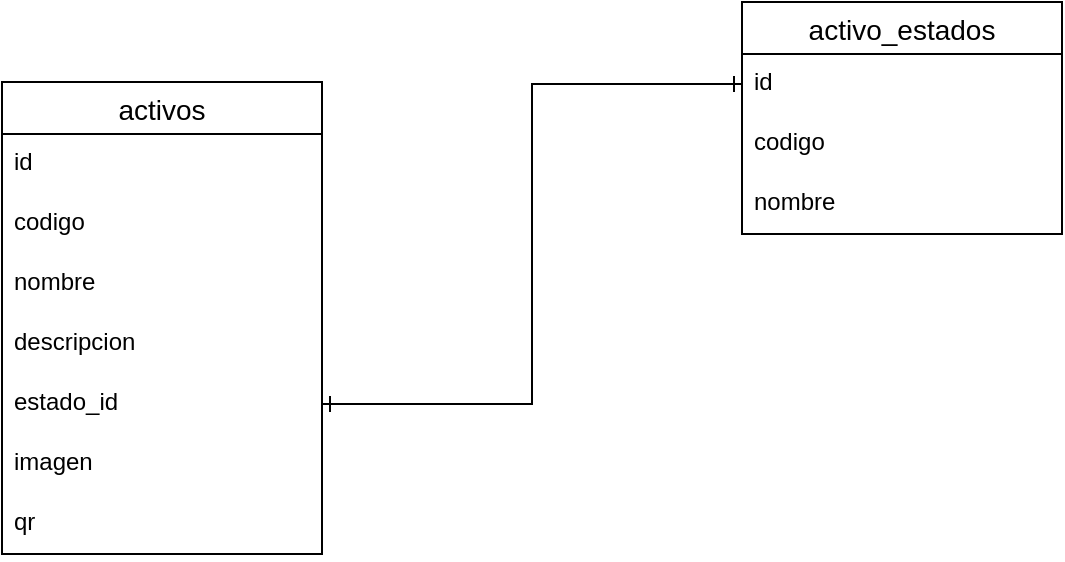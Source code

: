 <mxfile version="21.6.5" type="github">
  <diagram name="Página-1" id="4-Teau9KIJZdAIa32ebq">
    <mxGraphModel dx="1050" dy="542" grid="1" gridSize="10" guides="1" tooltips="1" connect="1" arrows="1" fold="1" page="1" pageScale="1" pageWidth="827" pageHeight="1169" math="0" shadow="0">
      <root>
        <mxCell id="0" />
        <mxCell id="1" parent="0" />
        <mxCell id="1wODA8d_As5BtX8V8G_G-1" value="activos" style="swimlane;fontStyle=0;childLayout=stackLayout;horizontal=1;startSize=26;horizontalStack=0;resizeParent=1;resizeParentMax=0;resizeLast=0;collapsible=1;marginBottom=0;align=center;fontSize=14;" vertex="1" parent="1">
          <mxGeometry x="160" y="250" width="160" height="236" as="geometry" />
        </mxCell>
        <mxCell id="1wODA8d_As5BtX8V8G_G-2" value="id" style="text;strokeColor=none;fillColor=none;spacingLeft=4;spacingRight=4;overflow=hidden;rotatable=0;points=[[0,0.5],[1,0.5]];portConstraint=eastwest;fontSize=12;whiteSpace=wrap;html=1;" vertex="1" parent="1wODA8d_As5BtX8V8G_G-1">
          <mxGeometry y="26" width="160" height="30" as="geometry" />
        </mxCell>
        <mxCell id="1wODA8d_As5BtX8V8G_G-3" value="codigo" style="text;strokeColor=none;fillColor=none;spacingLeft=4;spacingRight=4;overflow=hidden;rotatable=0;points=[[0,0.5],[1,0.5]];portConstraint=eastwest;fontSize=12;whiteSpace=wrap;html=1;" vertex="1" parent="1wODA8d_As5BtX8V8G_G-1">
          <mxGeometry y="56" width="160" height="30" as="geometry" />
        </mxCell>
        <mxCell id="1wODA8d_As5BtX8V8G_G-4" value="nombre" style="text;strokeColor=none;fillColor=none;spacingLeft=4;spacingRight=4;overflow=hidden;rotatable=0;points=[[0,0.5],[1,0.5]];portConstraint=eastwest;fontSize=12;whiteSpace=wrap;html=1;" vertex="1" parent="1wODA8d_As5BtX8V8G_G-1">
          <mxGeometry y="86" width="160" height="30" as="geometry" />
        </mxCell>
        <mxCell id="1wODA8d_As5BtX8V8G_G-5" value="descripcion" style="text;strokeColor=none;fillColor=none;spacingLeft=4;spacingRight=4;overflow=hidden;rotatable=0;points=[[0,0.5],[1,0.5]];portConstraint=eastwest;fontSize=12;whiteSpace=wrap;html=1;" vertex="1" parent="1wODA8d_As5BtX8V8G_G-1">
          <mxGeometry y="116" width="160" height="30" as="geometry" />
        </mxCell>
        <mxCell id="1wODA8d_As5BtX8V8G_G-8" value="estado_id" style="text;strokeColor=none;fillColor=none;spacingLeft=4;spacingRight=4;overflow=hidden;rotatable=0;points=[[0,0.5],[1,0.5]];portConstraint=eastwest;fontSize=12;whiteSpace=wrap;html=1;" vertex="1" parent="1wODA8d_As5BtX8V8G_G-1">
          <mxGeometry y="146" width="160" height="30" as="geometry" />
        </mxCell>
        <mxCell id="1wODA8d_As5BtX8V8G_G-6" value="imagen" style="text;strokeColor=none;fillColor=none;spacingLeft=4;spacingRight=4;overflow=hidden;rotatable=0;points=[[0,0.5],[1,0.5]];portConstraint=eastwest;fontSize=12;whiteSpace=wrap;html=1;" vertex="1" parent="1wODA8d_As5BtX8V8G_G-1">
          <mxGeometry y="176" width="160" height="30" as="geometry" />
        </mxCell>
        <mxCell id="1wODA8d_As5BtX8V8G_G-7" value="qr" style="text;strokeColor=none;fillColor=none;spacingLeft=4;spacingRight=4;overflow=hidden;rotatable=0;points=[[0,0.5],[1,0.5]];portConstraint=eastwest;fontSize=12;whiteSpace=wrap;html=1;" vertex="1" parent="1wODA8d_As5BtX8V8G_G-1">
          <mxGeometry y="206" width="160" height="30" as="geometry" />
        </mxCell>
        <mxCell id="1wODA8d_As5BtX8V8G_G-9" value="activo_estados" style="swimlane;fontStyle=0;childLayout=stackLayout;horizontal=1;startSize=26;horizontalStack=0;resizeParent=1;resizeParentMax=0;resizeLast=0;collapsible=1;marginBottom=0;align=center;fontSize=14;" vertex="1" parent="1">
          <mxGeometry x="530" y="210" width="160" height="116" as="geometry" />
        </mxCell>
        <mxCell id="1wODA8d_As5BtX8V8G_G-10" value="id" style="text;strokeColor=none;fillColor=none;spacingLeft=4;spacingRight=4;overflow=hidden;rotatable=0;points=[[0,0.5],[1,0.5]];portConstraint=eastwest;fontSize=12;whiteSpace=wrap;html=1;" vertex="1" parent="1wODA8d_As5BtX8V8G_G-9">
          <mxGeometry y="26" width="160" height="30" as="geometry" />
        </mxCell>
        <mxCell id="1wODA8d_As5BtX8V8G_G-11" value="codigo" style="text;strokeColor=none;fillColor=none;spacingLeft=4;spacingRight=4;overflow=hidden;rotatable=0;points=[[0,0.5],[1,0.5]];portConstraint=eastwest;fontSize=12;whiteSpace=wrap;html=1;" vertex="1" parent="1wODA8d_As5BtX8V8G_G-9">
          <mxGeometry y="56" width="160" height="30" as="geometry" />
        </mxCell>
        <mxCell id="1wODA8d_As5BtX8V8G_G-12" value="nombre" style="text;strokeColor=none;fillColor=none;spacingLeft=4;spacingRight=4;overflow=hidden;rotatable=0;points=[[0,0.5],[1,0.5]];portConstraint=eastwest;fontSize=12;whiteSpace=wrap;html=1;" vertex="1" parent="1wODA8d_As5BtX8V8G_G-9">
          <mxGeometry y="86" width="160" height="30" as="geometry" />
        </mxCell>
        <mxCell id="1wODA8d_As5BtX8V8G_G-14" style="edgeStyle=orthogonalEdgeStyle;rounded=0;orthogonalLoop=1;jettySize=auto;html=1;entryX=0;entryY=0.5;entryDx=0;entryDy=0;startArrow=ERone;startFill=0;endArrow=ERone;endFill=0;" edge="1" parent="1" source="1wODA8d_As5BtX8V8G_G-8" target="1wODA8d_As5BtX8V8G_G-10">
          <mxGeometry relative="1" as="geometry" />
        </mxCell>
      </root>
    </mxGraphModel>
  </diagram>
</mxfile>
